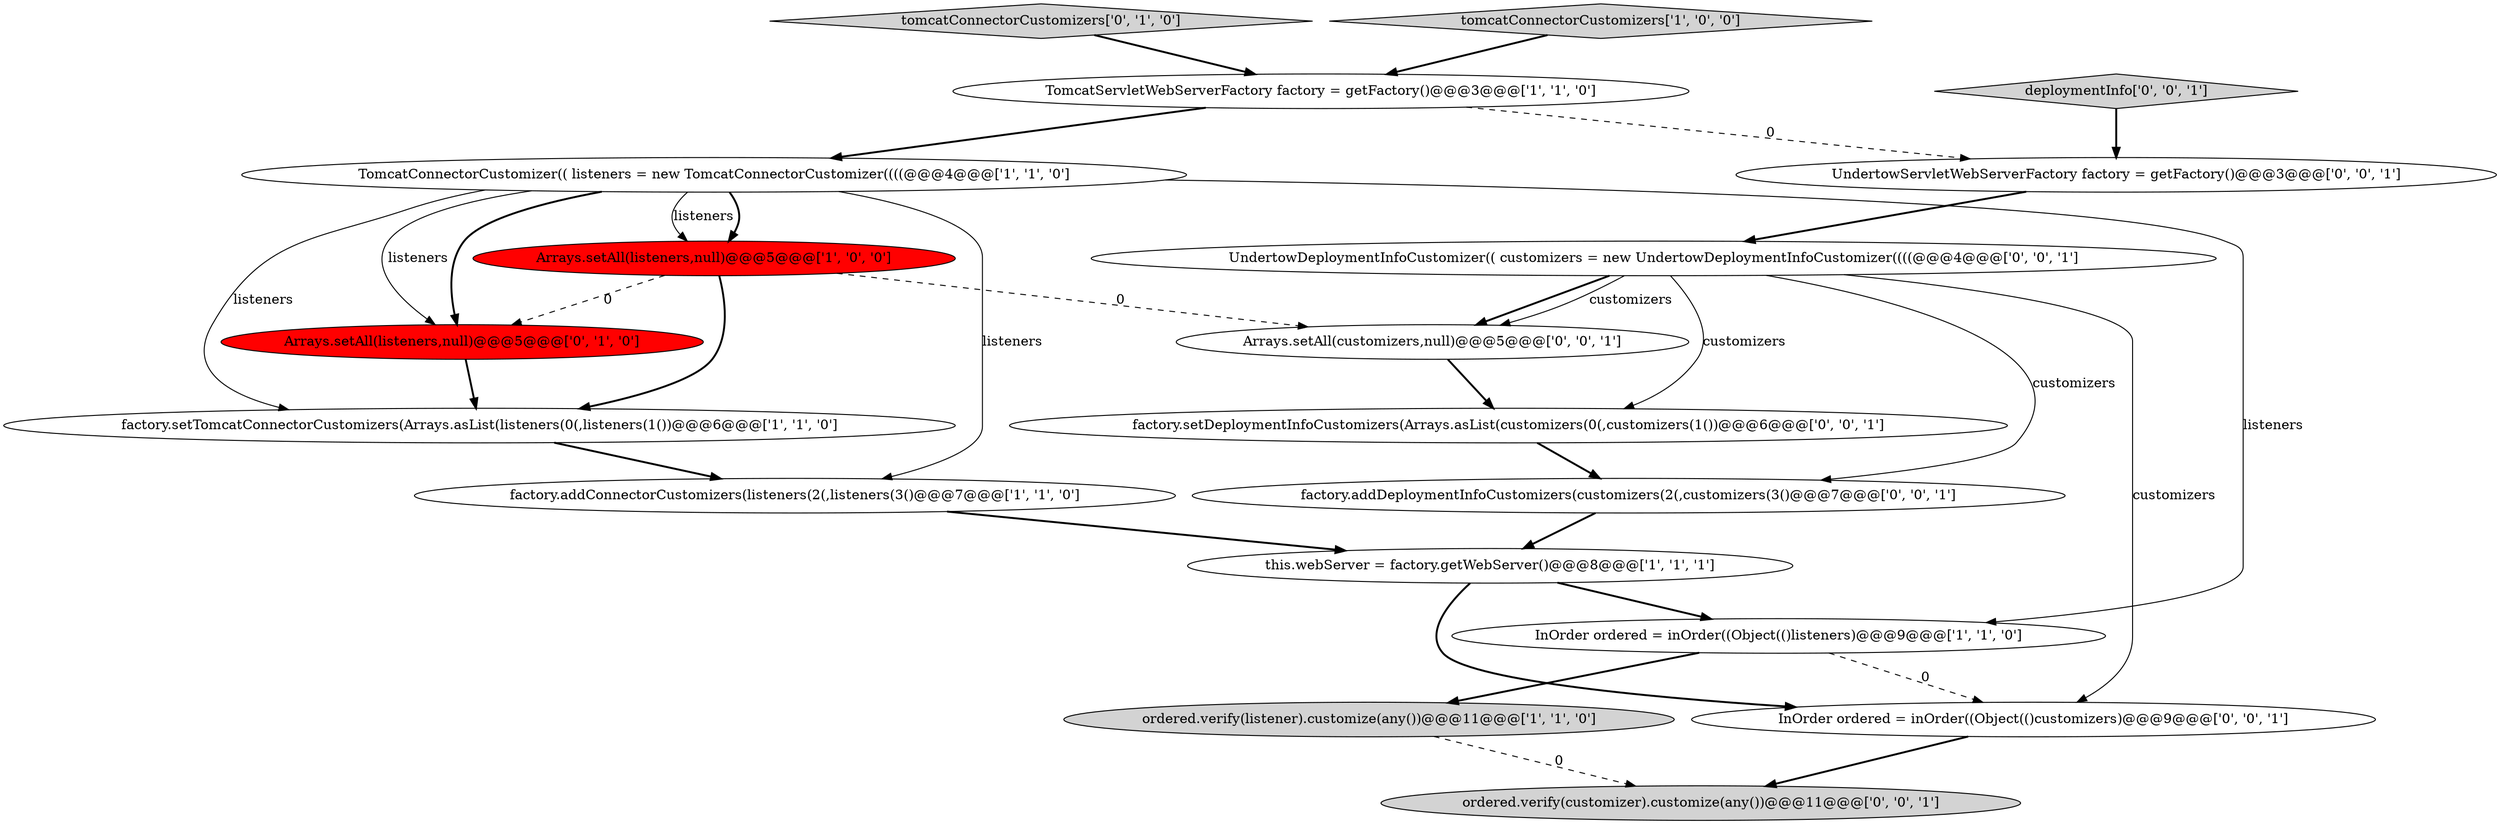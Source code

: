 digraph {
3 [style = filled, label = "ordered.verify(listener).customize(any())@@@11@@@['1', '1', '0']", fillcolor = lightgray, shape = ellipse image = "AAA0AAABBB1BBB"];
2 [style = filled, label = "Arrays.setAll(listeners,null)@@@5@@@['1', '0', '0']", fillcolor = red, shape = ellipse image = "AAA1AAABBB1BBB"];
5 [style = filled, label = "InOrder ordered = inOrder((Object(()listeners)@@@9@@@['1', '1', '0']", fillcolor = white, shape = ellipse image = "AAA0AAABBB1BBB"];
7 [style = filled, label = "TomcatConnectorCustomizer(( listeners = new TomcatConnectorCustomizer((((@@@4@@@['1', '1', '0']", fillcolor = white, shape = ellipse image = "AAA0AAABBB1BBB"];
1 [style = filled, label = "this.webServer = factory.getWebServer()@@@8@@@['1', '1', '1']", fillcolor = white, shape = ellipse image = "AAA0AAABBB1BBB"];
13 [style = filled, label = "UndertowDeploymentInfoCustomizer(( customizers = new UndertowDeploymentInfoCustomizer((((@@@4@@@['0', '0', '1']", fillcolor = white, shape = ellipse image = "AAA0AAABBB3BBB"];
17 [style = filled, label = "factory.setDeploymentInfoCustomizers(Arrays.asList(customizers(0(,customizers(1())@@@6@@@['0', '0', '1']", fillcolor = white, shape = ellipse image = "AAA0AAABBB3BBB"];
15 [style = filled, label = "factory.addDeploymentInfoCustomizers(customizers(2(,customizers(3()@@@7@@@['0', '0', '1']", fillcolor = white, shape = ellipse image = "AAA0AAABBB3BBB"];
9 [style = filled, label = "tomcatConnectorCustomizers['0', '1', '0']", fillcolor = lightgray, shape = diamond image = "AAA0AAABBB2BBB"];
6 [style = filled, label = "factory.setTomcatConnectorCustomizers(Arrays.asList(listeners(0(,listeners(1())@@@6@@@['1', '1', '0']", fillcolor = white, shape = ellipse image = "AAA0AAABBB1BBB"];
18 [style = filled, label = "deploymentInfo['0', '0', '1']", fillcolor = lightgray, shape = diamond image = "AAA0AAABBB3BBB"];
11 [style = filled, label = "InOrder ordered = inOrder((Object(()customizers)@@@9@@@['0', '0', '1']", fillcolor = white, shape = ellipse image = "AAA0AAABBB3BBB"];
4 [style = filled, label = "tomcatConnectorCustomizers['1', '0', '0']", fillcolor = lightgray, shape = diamond image = "AAA0AAABBB1BBB"];
8 [style = filled, label = "factory.addConnectorCustomizers(listeners(2(,listeners(3()@@@7@@@['1', '1', '0']", fillcolor = white, shape = ellipse image = "AAA0AAABBB1BBB"];
10 [style = filled, label = "Arrays.setAll(listeners,null)@@@5@@@['0', '1', '0']", fillcolor = red, shape = ellipse image = "AAA1AAABBB2BBB"];
14 [style = filled, label = "ordered.verify(customizer).customize(any())@@@11@@@['0', '0', '1']", fillcolor = lightgray, shape = ellipse image = "AAA0AAABBB3BBB"];
16 [style = filled, label = "Arrays.setAll(customizers,null)@@@5@@@['0', '0', '1']", fillcolor = white, shape = ellipse image = "AAA0AAABBB3BBB"];
0 [style = filled, label = "TomcatServletWebServerFactory factory = getFactory()@@@3@@@['1', '1', '0']", fillcolor = white, shape = ellipse image = "AAA0AAABBB1BBB"];
12 [style = filled, label = "UndertowServletWebServerFactory factory = getFactory()@@@3@@@['0', '0', '1']", fillcolor = white, shape = ellipse image = "AAA0AAABBB3BBB"];
1->5 [style = bold, label=""];
5->3 [style = bold, label=""];
13->17 [style = solid, label="customizers"];
9->0 [style = bold, label=""];
11->14 [style = bold, label=""];
7->10 [style = bold, label=""];
2->6 [style = bold, label=""];
7->8 [style = solid, label="listeners"];
18->12 [style = bold, label=""];
16->17 [style = bold, label=""];
0->12 [style = dashed, label="0"];
13->11 [style = solid, label="customizers"];
10->6 [style = bold, label=""];
13->16 [style = bold, label=""];
7->10 [style = solid, label="listeners"];
2->10 [style = dashed, label="0"];
1->11 [style = bold, label=""];
4->0 [style = bold, label=""];
0->7 [style = bold, label=""];
13->15 [style = solid, label="customizers"];
8->1 [style = bold, label=""];
12->13 [style = bold, label=""];
7->6 [style = solid, label="listeners"];
5->11 [style = dashed, label="0"];
7->2 [style = bold, label=""];
2->16 [style = dashed, label="0"];
6->8 [style = bold, label=""];
17->15 [style = bold, label=""];
3->14 [style = dashed, label="0"];
7->5 [style = solid, label="listeners"];
13->16 [style = solid, label="customizers"];
7->2 [style = solid, label="listeners"];
15->1 [style = bold, label=""];
}
